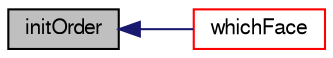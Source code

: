 digraph "initOrder"
{
  bgcolor="transparent";
  edge [fontname="FreeSans",fontsize="10",labelfontname="FreeSans",labelfontsize="10"];
  node [fontname="FreeSans",fontsize="10",shape=record];
  rankdir="LR";
  Node6150 [label="initOrder",height=0.2,width=0.4,color="black", fillcolor="grey75", style="filled", fontcolor="black"];
  Node6150 -> Node6151 [dir="back",color="midnightblue",fontsize="10",style="solid",fontname="FreeSans"];
  Node6151 [label="whichFace",height=0.2,width=0.4,color="red",URL="$a27478.html#a098d4395e909d71f164b847180b88442",tooltip="Return label of face in patch from global face label. "];
}
